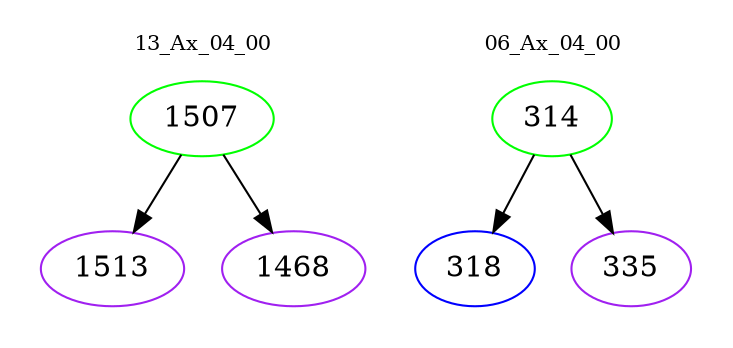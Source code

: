 digraph{
subgraph cluster_0 {
color = white
label = "13_Ax_04_00";
fontsize=10;
T0_1507 [label="1507", color="green"]
T0_1507 -> T0_1513 [color="black"]
T0_1513 [label="1513", color="purple"]
T0_1507 -> T0_1468 [color="black"]
T0_1468 [label="1468", color="purple"]
}
subgraph cluster_1 {
color = white
label = "06_Ax_04_00";
fontsize=10;
T1_314 [label="314", color="green"]
T1_314 -> T1_318 [color="black"]
T1_318 [label="318", color="blue"]
T1_314 -> T1_335 [color="black"]
T1_335 [label="335", color="purple"]
}
}
